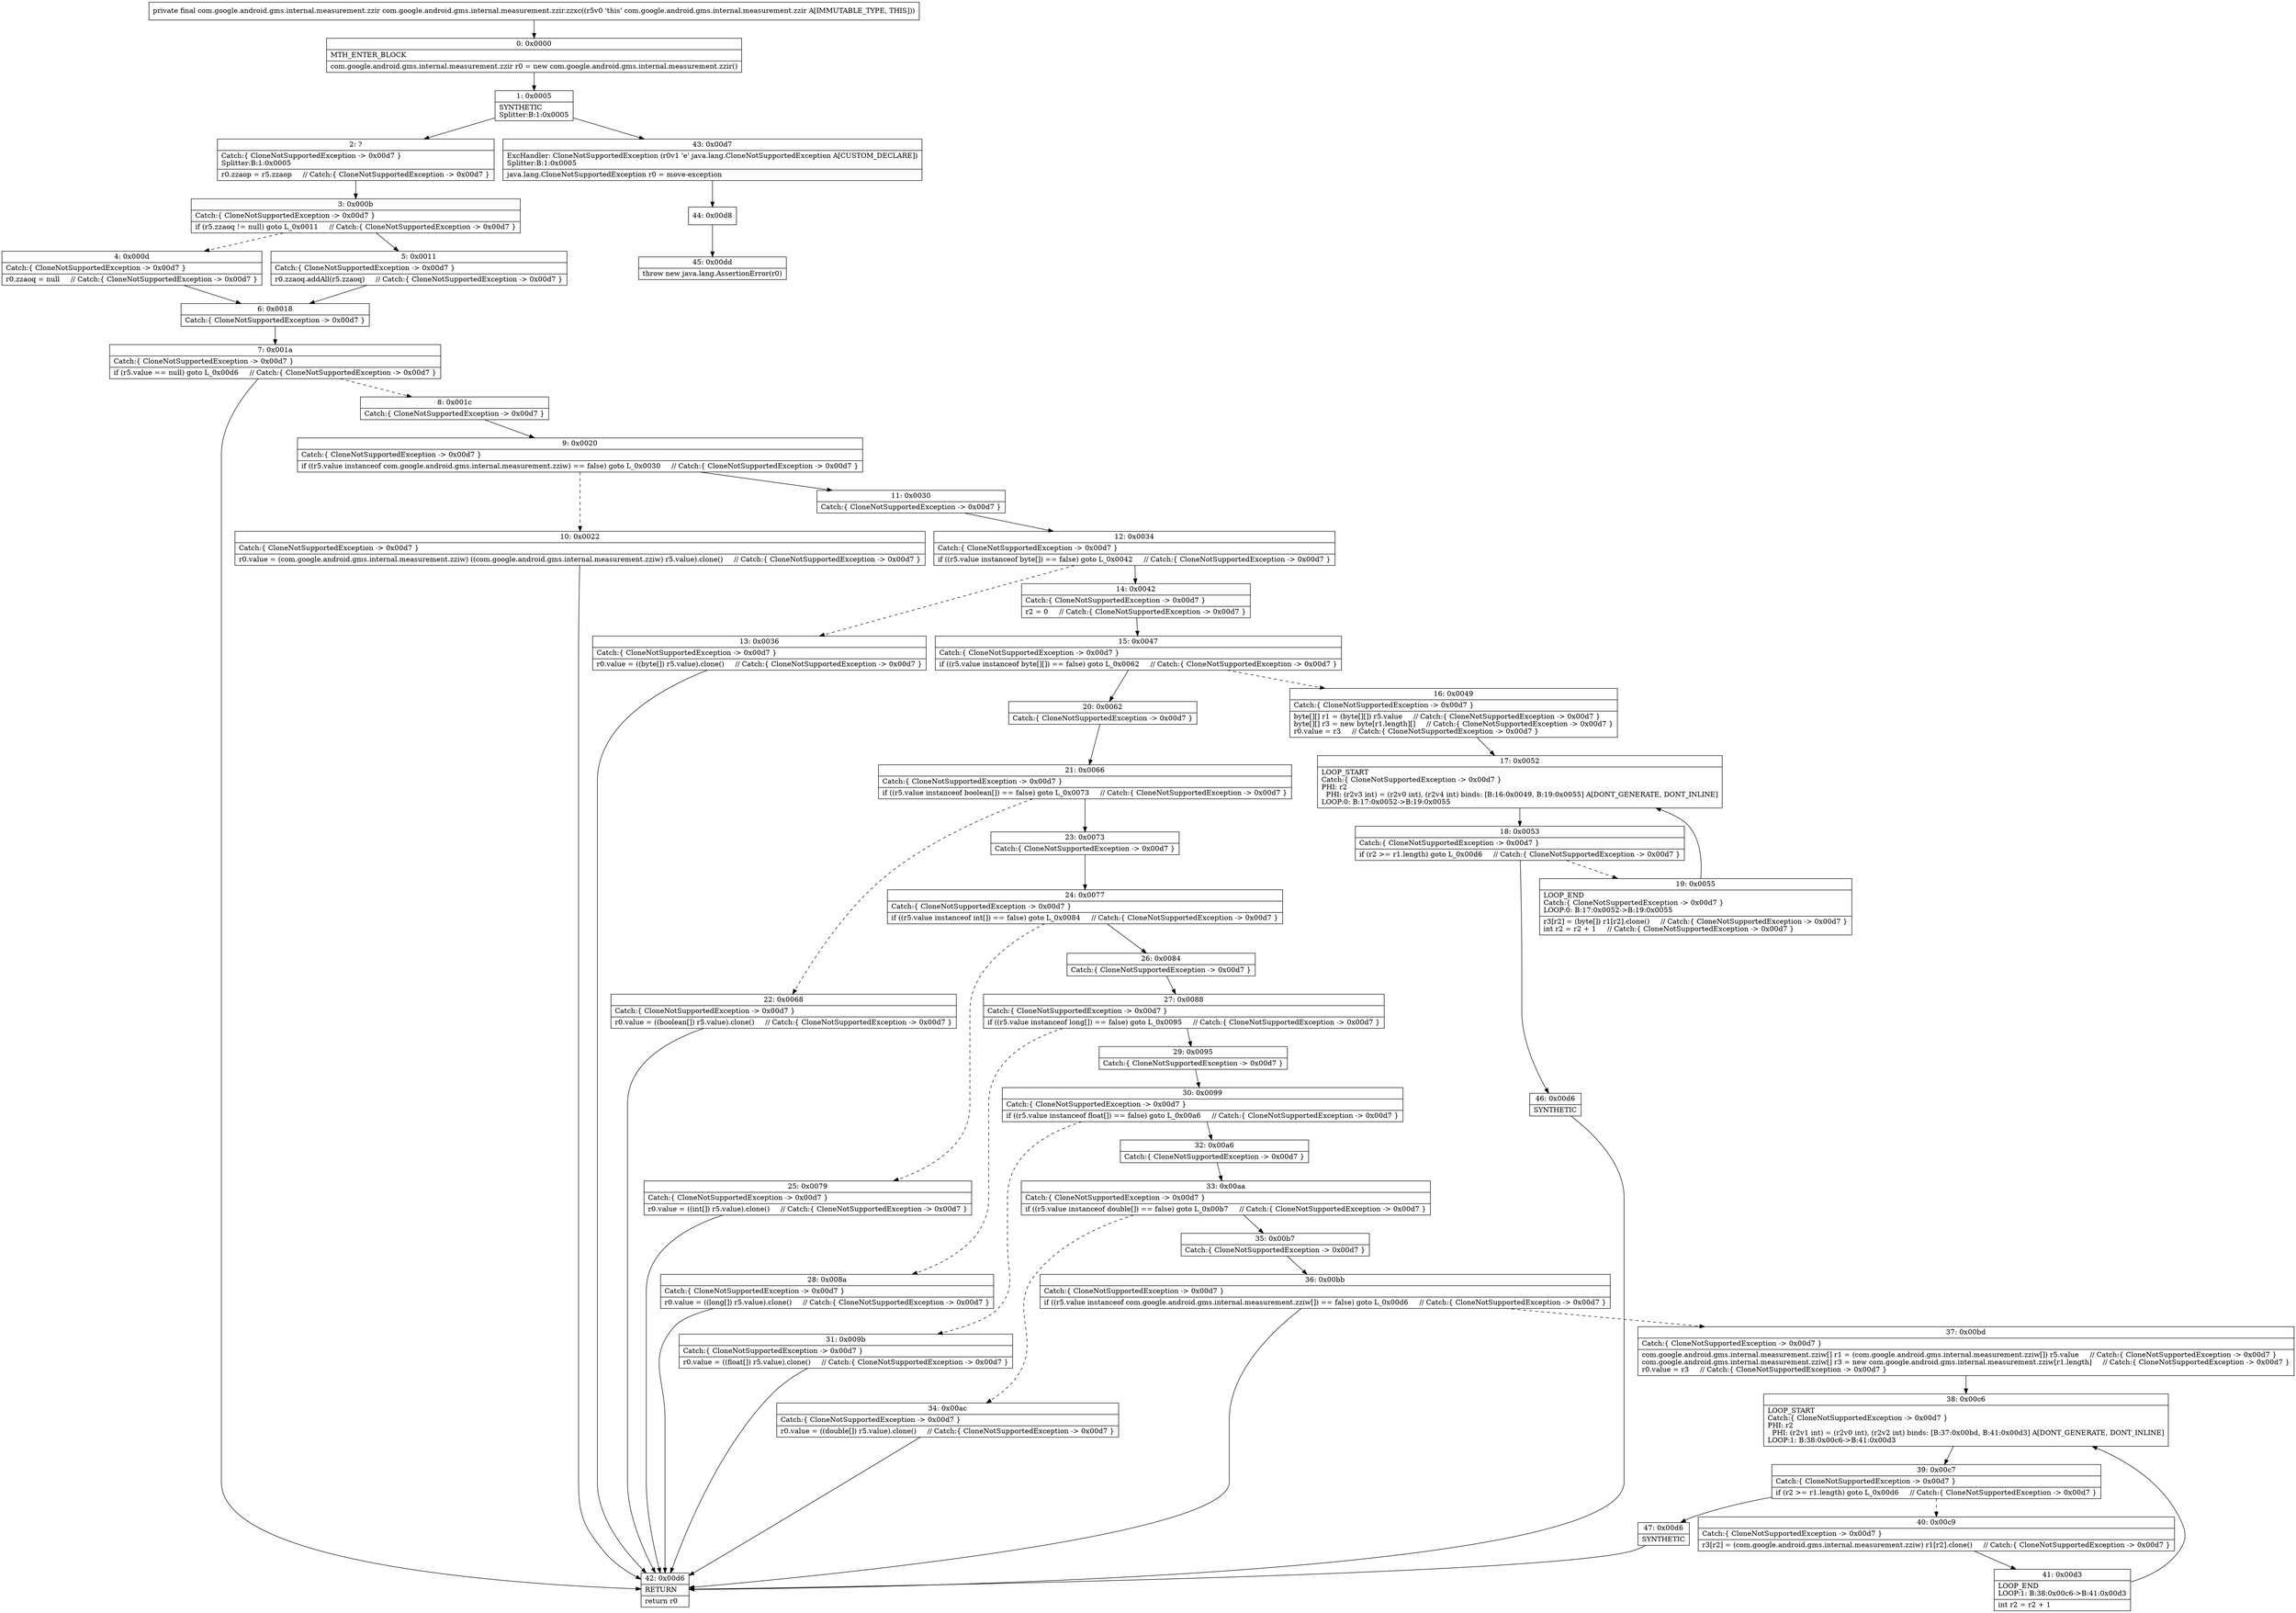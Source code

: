 digraph "CFG forcom.google.android.gms.internal.measurement.zzir.zzxc()Lcom\/google\/android\/gms\/internal\/measurement\/zzir;" {
Node_0 [shape=record,label="{0\:\ 0x0000|MTH_ENTER_BLOCK\l|com.google.android.gms.internal.measurement.zzir r0 = new com.google.android.gms.internal.measurement.zzir()\l}"];
Node_1 [shape=record,label="{1\:\ 0x0005|SYNTHETIC\lSplitter:B:1:0x0005\l}"];
Node_2 [shape=record,label="{2\:\ ?|Catch:\{ CloneNotSupportedException \-\> 0x00d7 \}\lSplitter:B:1:0x0005\l|r0.zzaop = r5.zzaop     \/\/ Catch:\{ CloneNotSupportedException \-\> 0x00d7 \}\l}"];
Node_3 [shape=record,label="{3\:\ 0x000b|Catch:\{ CloneNotSupportedException \-\> 0x00d7 \}\l|if (r5.zzaoq != null) goto L_0x0011     \/\/ Catch:\{ CloneNotSupportedException \-\> 0x00d7 \}\l}"];
Node_4 [shape=record,label="{4\:\ 0x000d|Catch:\{ CloneNotSupportedException \-\> 0x00d7 \}\l|r0.zzaoq = null     \/\/ Catch:\{ CloneNotSupportedException \-\> 0x00d7 \}\l}"];
Node_5 [shape=record,label="{5\:\ 0x0011|Catch:\{ CloneNotSupportedException \-\> 0x00d7 \}\l|r0.zzaoq.addAll(r5.zzaoq)     \/\/ Catch:\{ CloneNotSupportedException \-\> 0x00d7 \}\l}"];
Node_6 [shape=record,label="{6\:\ 0x0018|Catch:\{ CloneNotSupportedException \-\> 0x00d7 \}\l}"];
Node_7 [shape=record,label="{7\:\ 0x001a|Catch:\{ CloneNotSupportedException \-\> 0x00d7 \}\l|if (r5.value == null) goto L_0x00d6     \/\/ Catch:\{ CloneNotSupportedException \-\> 0x00d7 \}\l}"];
Node_8 [shape=record,label="{8\:\ 0x001c|Catch:\{ CloneNotSupportedException \-\> 0x00d7 \}\l}"];
Node_9 [shape=record,label="{9\:\ 0x0020|Catch:\{ CloneNotSupportedException \-\> 0x00d7 \}\l|if ((r5.value instanceof com.google.android.gms.internal.measurement.zziw) == false) goto L_0x0030     \/\/ Catch:\{ CloneNotSupportedException \-\> 0x00d7 \}\l}"];
Node_10 [shape=record,label="{10\:\ 0x0022|Catch:\{ CloneNotSupportedException \-\> 0x00d7 \}\l|r0.value = (com.google.android.gms.internal.measurement.zziw) ((com.google.android.gms.internal.measurement.zziw) r5.value).clone()     \/\/ Catch:\{ CloneNotSupportedException \-\> 0x00d7 \}\l}"];
Node_11 [shape=record,label="{11\:\ 0x0030|Catch:\{ CloneNotSupportedException \-\> 0x00d7 \}\l}"];
Node_12 [shape=record,label="{12\:\ 0x0034|Catch:\{ CloneNotSupportedException \-\> 0x00d7 \}\l|if ((r5.value instanceof byte[]) == false) goto L_0x0042     \/\/ Catch:\{ CloneNotSupportedException \-\> 0x00d7 \}\l}"];
Node_13 [shape=record,label="{13\:\ 0x0036|Catch:\{ CloneNotSupportedException \-\> 0x00d7 \}\l|r0.value = ((byte[]) r5.value).clone()     \/\/ Catch:\{ CloneNotSupportedException \-\> 0x00d7 \}\l}"];
Node_14 [shape=record,label="{14\:\ 0x0042|Catch:\{ CloneNotSupportedException \-\> 0x00d7 \}\l|r2 = 0     \/\/ Catch:\{ CloneNotSupportedException \-\> 0x00d7 \}\l}"];
Node_15 [shape=record,label="{15\:\ 0x0047|Catch:\{ CloneNotSupportedException \-\> 0x00d7 \}\l|if ((r5.value instanceof byte[][]) == false) goto L_0x0062     \/\/ Catch:\{ CloneNotSupportedException \-\> 0x00d7 \}\l}"];
Node_16 [shape=record,label="{16\:\ 0x0049|Catch:\{ CloneNotSupportedException \-\> 0x00d7 \}\l|byte[][] r1 = (byte[][]) r5.value     \/\/ Catch:\{ CloneNotSupportedException \-\> 0x00d7 \}\lbyte[][] r3 = new byte[r1.length][]     \/\/ Catch:\{ CloneNotSupportedException \-\> 0x00d7 \}\lr0.value = r3     \/\/ Catch:\{ CloneNotSupportedException \-\> 0x00d7 \}\l}"];
Node_17 [shape=record,label="{17\:\ 0x0052|LOOP_START\lCatch:\{ CloneNotSupportedException \-\> 0x00d7 \}\lPHI: r2 \l  PHI: (r2v3 int) = (r2v0 int), (r2v4 int) binds: [B:16:0x0049, B:19:0x0055] A[DONT_GENERATE, DONT_INLINE]\lLOOP:0: B:17:0x0052\-\>B:19:0x0055\l}"];
Node_18 [shape=record,label="{18\:\ 0x0053|Catch:\{ CloneNotSupportedException \-\> 0x00d7 \}\l|if (r2 \>= r1.length) goto L_0x00d6     \/\/ Catch:\{ CloneNotSupportedException \-\> 0x00d7 \}\l}"];
Node_19 [shape=record,label="{19\:\ 0x0055|LOOP_END\lCatch:\{ CloneNotSupportedException \-\> 0x00d7 \}\lLOOP:0: B:17:0x0052\-\>B:19:0x0055\l|r3[r2] = (byte[]) r1[r2].clone()     \/\/ Catch:\{ CloneNotSupportedException \-\> 0x00d7 \}\lint r2 = r2 + 1     \/\/ Catch:\{ CloneNotSupportedException \-\> 0x00d7 \}\l}"];
Node_20 [shape=record,label="{20\:\ 0x0062|Catch:\{ CloneNotSupportedException \-\> 0x00d7 \}\l}"];
Node_21 [shape=record,label="{21\:\ 0x0066|Catch:\{ CloneNotSupportedException \-\> 0x00d7 \}\l|if ((r5.value instanceof boolean[]) == false) goto L_0x0073     \/\/ Catch:\{ CloneNotSupportedException \-\> 0x00d7 \}\l}"];
Node_22 [shape=record,label="{22\:\ 0x0068|Catch:\{ CloneNotSupportedException \-\> 0x00d7 \}\l|r0.value = ((boolean[]) r5.value).clone()     \/\/ Catch:\{ CloneNotSupportedException \-\> 0x00d7 \}\l}"];
Node_23 [shape=record,label="{23\:\ 0x0073|Catch:\{ CloneNotSupportedException \-\> 0x00d7 \}\l}"];
Node_24 [shape=record,label="{24\:\ 0x0077|Catch:\{ CloneNotSupportedException \-\> 0x00d7 \}\l|if ((r5.value instanceof int[]) == false) goto L_0x0084     \/\/ Catch:\{ CloneNotSupportedException \-\> 0x00d7 \}\l}"];
Node_25 [shape=record,label="{25\:\ 0x0079|Catch:\{ CloneNotSupportedException \-\> 0x00d7 \}\l|r0.value = ((int[]) r5.value).clone()     \/\/ Catch:\{ CloneNotSupportedException \-\> 0x00d7 \}\l}"];
Node_26 [shape=record,label="{26\:\ 0x0084|Catch:\{ CloneNotSupportedException \-\> 0x00d7 \}\l}"];
Node_27 [shape=record,label="{27\:\ 0x0088|Catch:\{ CloneNotSupportedException \-\> 0x00d7 \}\l|if ((r5.value instanceof long[]) == false) goto L_0x0095     \/\/ Catch:\{ CloneNotSupportedException \-\> 0x00d7 \}\l}"];
Node_28 [shape=record,label="{28\:\ 0x008a|Catch:\{ CloneNotSupportedException \-\> 0x00d7 \}\l|r0.value = ((long[]) r5.value).clone()     \/\/ Catch:\{ CloneNotSupportedException \-\> 0x00d7 \}\l}"];
Node_29 [shape=record,label="{29\:\ 0x0095|Catch:\{ CloneNotSupportedException \-\> 0x00d7 \}\l}"];
Node_30 [shape=record,label="{30\:\ 0x0099|Catch:\{ CloneNotSupportedException \-\> 0x00d7 \}\l|if ((r5.value instanceof float[]) == false) goto L_0x00a6     \/\/ Catch:\{ CloneNotSupportedException \-\> 0x00d7 \}\l}"];
Node_31 [shape=record,label="{31\:\ 0x009b|Catch:\{ CloneNotSupportedException \-\> 0x00d7 \}\l|r0.value = ((float[]) r5.value).clone()     \/\/ Catch:\{ CloneNotSupportedException \-\> 0x00d7 \}\l}"];
Node_32 [shape=record,label="{32\:\ 0x00a6|Catch:\{ CloneNotSupportedException \-\> 0x00d7 \}\l}"];
Node_33 [shape=record,label="{33\:\ 0x00aa|Catch:\{ CloneNotSupportedException \-\> 0x00d7 \}\l|if ((r5.value instanceof double[]) == false) goto L_0x00b7     \/\/ Catch:\{ CloneNotSupportedException \-\> 0x00d7 \}\l}"];
Node_34 [shape=record,label="{34\:\ 0x00ac|Catch:\{ CloneNotSupportedException \-\> 0x00d7 \}\l|r0.value = ((double[]) r5.value).clone()     \/\/ Catch:\{ CloneNotSupportedException \-\> 0x00d7 \}\l}"];
Node_35 [shape=record,label="{35\:\ 0x00b7|Catch:\{ CloneNotSupportedException \-\> 0x00d7 \}\l}"];
Node_36 [shape=record,label="{36\:\ 0x00bb|Catch:\{ CloneNotSupportedException \-\> 0x00d7 \}\l|if ((r5.value instanceof com.google.android.gms.internal.measurement.zziw[]) == false) goto L_0x00d6     \/\/ Catch:\{ CloneNotSupportedException \-\> 0x00d7 \}\l}"];
Node_37 [shape=record,label="{37\:\ 0x00bd|Catch:\{ CloneNotSupportedException \-\> 0x00d7 \}\l|com.google.android.gms.internal.measurement.zziw[] r1 = (com.google.android.gms.internal.measurement.zziw[]) r5.value     \/\/ Catch:\{ CloneNotSupportedException \-\> 0x00d7 \}\lcom.google.android.gms.internal.measurement.zziw[] r3 = new com.google.android.gms.internal.measurement.zziw[r1.length]     \/\/ Catch:\{ CloneNotSupportedException \-\> 0x00d7 \}\lr0.value = r3     \/\/ Catch:\{ CloneNotSupportedException \-\> 0x00d7 \}\l}"];
Node_38 [shape=record,label="{38\:\ 0x00c6|LOOP_START\lCatch:\{ CloneNotSupportedException \-\> 0x00d7 \}\lPHI: r2 \l  PHI: (r2v1 int) = (r2v0 int), (r2v2 int) binds: [B:37:0x00bd, B:41:0x00d3] A[DONT_GENERATE, DONT_INLINE]\lLOOP:1: B:38:0x00c6\-\>B:41:0x00d3\l}"];
Node_39 [shape=record,label="{39\:\ 0x00c7|Catch:\{ CloneNotSupportedException \-\> 0x00d7 \}\l|if (r2 \>= r1.length) goto L_0x00d6     \/\/ Catch:\{ CloneNotSupportedException \-\> 0x00d7 \}\l}"];
Node_40 [shape=record,label="{40\:\ 0x00c9|Catch:\{ CloneNotSupportedException \-\> 0x00d7 \}\l|r3[r2] = (com.google.android.gms.internal.measurement.zziw) r1[r2].clone()     \/\/ Catch:\{ CloneNotSupportedException \-\> 0x00d7 \}\l}"];
Node_41 [shape=record,label="{41\:\ 0x00d3|LOOP_END\lLOOP:1: B:38:0x00c6\-\>B:41:0x00d3\l|int r2 = r2 + 1\l}"];
Node_42 [shape=record,label="{42\:\ 0x00d6|RETURN\l|return r0\l}"];
Node_43 [shape=record,label="{43\:\ 0x00d7|ExcHandler: CloneNotSupportedException (r0v1 'e' java.lang.CloneNotSupportedException A[CUSTOM_DECLARE])\lSplitter:B:1:0x0005\l|java.lang.CloneNotSupportedException r0 = move\-exception\l}"];
Node_44 [shape=record,label="{44\:\ 0x00d8}"];
Node_45 [shape=record,label="{45\:\ 0x00dd|throw new java.lang.AssertionError(r0)\l}"];
Node_46 [shape=record,label="{46\:\ 0x00d6|SYNTHETIC\l}"];
Node_47 [shape=record,label="{47\:\ 0x00d6|SYNTHETIC\l}"];
MethodNode[shape=record,label="{private final com.google.android.gms.internal.measurement.zzir com.google.android.gms.internal.measurement.zzir.zzxc((r5v0 'this' com.google.android.gms.internal.measurement.zzir A[IMMUTABLE_TYPE, THIS])) }"];
MethodNode -> Node_0;
Node_0 -> Node_1;
Node_1 -> Node_2;
Node_1 -> Node_43;
Node_2 -> Node_3;
Node_3 -> Node_4[style=dashed];
Node_3 -> Node_5;
Node_4 -> Node_6;
Node_5 -> Node_6;
Node_6 -> Node_7;
Node_7 -> Node_8[style=dashed];
Node_7 -> Node_42;
Node_8 -> Node_9;
Node_9 -> Node_10[style=dashed];
Node_9 -> Node_11;
Node_10 -> Node_42;
Node_11 -> Node_12;
Node_12 -> Node_13[style=dashed];
Node_12 -> Node_14;
Node_13 -> Node_42;
Node_14 -> Node_15;
Node_15 -> Node_16[style=dashed];
Node_15 -> Node_20;
Node_16 -> Node_17;
Node_17 -> Node_18;
Node_18 -> Node_19[style=dashed];
Node_18 -> Node_46;
Node_19 -> Node_17;
Node_20 -> Node_21;
Node_21 -> Node_22[style=dashed];
Node_21 -> Node_23;
Node_22 -> Node_42;
Node_23 -> Node_24;
Node_24 -> Node_25[style=dashed];
Node_24 -> Node_26;
Node_25 -> Node_42;
Node_26 -> Node_27;
Node_27 -> Node_28[style=dashed];
Node_27 -> Node_29;
Node_28 -> Node_42;
Node_29 -> Node_30;
Node_30 -> Node_31[style=dashed];
Node_30 -> Node_32;
Node_31 -> Node_42;
Node_32 -> Node_33;
Node_33 -> Node_34[style=dashed];
Node_33 -> Node_35;
Node_34 -> Node_42;
Node_35 -> Node_36;
Node_36 -> Node_37[style=dashed];
Node_36 -> Node_42;
Node_37 -> Node_38;
Node_38 -> Node_39;
Node_39 -> Node_40[style=dashed];
Node_39 -> Node_47;
Node_40 -> Node_41;
Node_41 -> Node_38;
Node_43 -> Node_44;
Node_44 -> Node_45;
Node_46 -> Node_42;
Node_47 -> Node_42;
}

